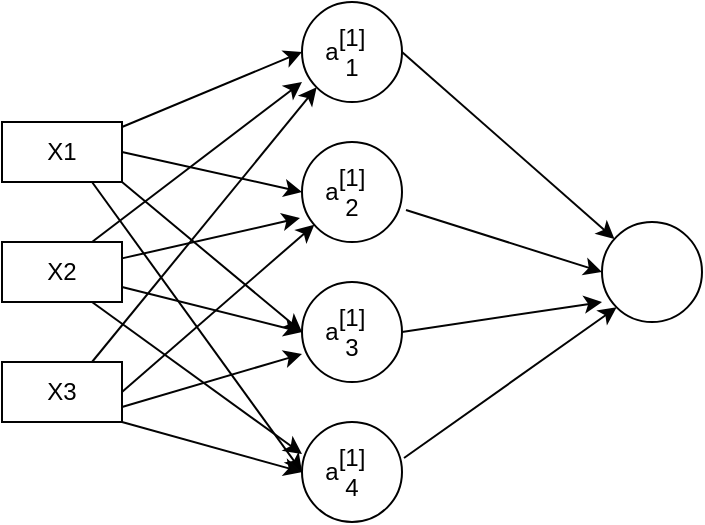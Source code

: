 <mxfile version="25.0.3">
  <diagram name="Page-1" id="ZQwy2tCBjeSNqqhctZNx">
    <mxGraphModel dx="1047" dy="639" grid="1" gridSize="10" guides="1" tooltips="1" connect="1" arrows="1" fold="1" page="1" pageScale="1" pageWidth="850" pageHeight="1100" math="0" shadow="0">
      <root>
        <mxCell id="0" />
        <mxCell id="1" parent="0" />
        <mxCell id="28EZDfu7nihR8xJpcDyL-1" value="X1" style="text;align=center;html=1;verticalAlign=middle;whiteSpace=wrap;rounded=0;strokeColor=default;" vertex="1" parent="1">
          <mxGeometry x="90" y="190" width="60" height="30" as="geometry" />
        </mxCell>
        <mxCell id="28EZDfu7nihR8xJpcDyL-2" value="X2" style="text;strokeColor=#030303;align=center;fillColor=none;html=1;verticalAlign=middle;whiteSpace=wrap;rounded=0;" vertex="1" parent="1">
          <mxGeometry x="90" y="250" width="60" height="30" as="geometry" />
        </mxCell>
        <mxCell id="28EZDfu7nihR8xJpcDyL-3" value="X3" style="text;strokeColor=#030303;align=center;fillColor=none;html=1;verticalAlign=middle;whiteSpace=wrap;rounded=0;" vertex="1" parent="1">
          <mxGeometry x="90" y="310" width="60" height="30" as="geometry" />
        </mxCell>
        <mxCell id="28EZDfu7nihR8xJpcDyL-4" value="" style="ellipse;whiteSpace=wrap;html=1;aspect=fixed;" vertex="1" parent="1">
          <mxGeometry x="240" y="130" width="50" height="50" as="geometry" />
        </mxCell>
        <mxCell id="28EZDfu7nihR8xJpcDyL-5" value="" style="ellipse;whiteSpace=wrap;html=1;aspect=fixed;" vertex="1" parent="1">
          <mxGeometry x="240" y="200" width="50" height="50" as="geometry" />
        </mxCell>
        <mxCell id="28EZDfu7nihR8xJpcDyL-6" value="" style="ellipse;whiteSpace=wrap;html=1;aspect=fixed;" vertex="1" parent="1">
          <mxGeometry x="240" y="270" width="50" height="50" as="geometry" />
        </mxCell>
        <mxCell id="28EZDfu7nihR8xJpcDyL-7" value="" style="ellipse;whiteSpace=wrap;html=1;aspect=fixed;" vertex="1" parent="1">
          <mxGeometry x="240" y="340" width="50" height="50" as="geometry" />
        </mxCell>
        <mxCell id="28EZDfu7nihR8xJpcDyL-8" value="" style="ellipse;whiteSpace=wrap;html=1;aspect=fixed;" vertex="1" parent="1">
          <mxGeometry x="390" y="240" width="50" height="50" as="geometry" />
        </mxCell>
        <mxCell id="28EZDfu7nihR8xJpcDyL-9" value="" style="endArrow=classic;html=1;rounded=0;entryX=0;entryY=0.5;entryDx=0;entryDy=0;" edge="1" parent="1" source="28EZDfu7nihR8xJpcDyL-1" target="28EZDfu7nihR8xJpcDyL-4">
          <mxGeometry width="50" height="50" relative="1" as="geometry">
            <mxPoint x="140" y="190" as="sourcePoint" />
            <mxPoint x="190" y="140" as="targetPoint" />
          </mxGeometry>
        </mxCell>
        <mxCell id="28EZDfu7nihR8xJpcDyL-11" value="" style="endArrow=classic;html=1;rounded=0;exitX=1;exitY=0.5;exitDx=0;exitDy=0;entryX=0;entryY=0.5;entryDx=0;entryDy=0;" edge="1" parent="1" source="28EZDfu7nihR8xJpcDyL-1" target="28EZDfu7nihR8xJpcDyL-5">
          <mxGeometry width="50" height="50" relative="1" as="geometry">
            <mxPoint x="400" y="360" as="sourcePoint" />
            <mxPoint x="450" y="310" as="targetPoint" />
          </mxGeometry>
        </mxCell>
        <mxCell id="28EZDfu7nihR8xJpcDyL-12" value="" style="endArrow=classic;html=1;rounded=0;exitX=0.75;exitY=1;exitDx=0;exitDy=0;entryX=0;entryY=0.5;entryDx=0;entryDy=0;" edge="1" parent="1" source="28EZDfu7nihR8xJpcDyL-1" target="28EZDfu7nihR8xJpcDyL-7">
          <mxGeometry width="50" height="50" relative="1" as="geometry">
            <mxPoint x="400" y="360" as="sourcePoint" />
            <mxPoint x="450" y="310" as="targetPoint" />
          </mxGeometry>
        </mxCell>
        <mxCell id="28EZDfu7nihR8xJpcDyL-13" value="" style="endArrow=classic;html=1;rounded=0;exitX=1;exitY=1;exitDx=0;exitDy=0;entryX=0;entryY=0.5;entryDx=0;entryDy=0;" edge="1" parent="1" source="28EZDfu7nihR8xJpcDyL-1" target="28EZDfu7nihR8xJpcDyL-6">
          <mxGeometry width="50" height="50" relative="1" as="geometry">
            <mxPoint x="400" y="360" as="sourcePoint" />
            <mxPoint x="450" y="310" as="targetPoint" />
          </mxGeometry>
        </mxCell>
        <mxCell id="28EZDfu7nihR8xJpcDyL-14" value="" style="endArrow=classic;html=1;rounded=0;exitX=1.02;exitY=0.36;exitDx=0;exitDy=0;exitPerimeter=0;entryX=0;entryY=1;entryDx=0;entryDy=0;strokeColor=#030303;" edge="1" parent="1" source="28EZDfu7nihR8xJpcDyL-7" target="28EZDfu7nihR8xJpcDyL-8">
          <mxGeometry width="50" height="50" relative="1" as="geometry">
            <mxPoint x="400" y="360" as="sourcePoint" />
            <mxPoint x="450" y="310" as="targetPoint" />
          </mxGeometry>
        </mxCell>
        <mxCell id="28EZDfu7nihR8xJpcDyL-15" value="" style="endArrow=classic;html=1;rounded=0;exitX=1;exitY=0.5;exitDx=0;exitDy=0;entryX=0;entryY=0.8;entryDx=0;entryDy=0;entryPerimeter=0;strokeColor=#030303;" edge="1" parent="1" source="28EZDfu7nihR8xJpcDyL-6" target="28EZDfu7nihR8xJpcDyL-8">
          <mxGeometry width="50" height="50" relative="1" as="geometry">
            <mxPoint x="301" y="368" as="sourcePoint" />
            <mxPoint x="407" y="293" as="targetPoint" />
          </mxGeometry>
        </mxCell>
        <mxCell id="28EZDfu7nihR8xJpcDyL-16" value="" style="endArrow=classic;html=1;rounded=0;exitX=1.04;exitY=0.68;exitDx=0;exitDy=0;entryX=0;entryY=0.5;entryDx=0;entryDy=0;exitPerimeter=0;strokeColor=#030303;" edge="1" parent="1" source="28EZDfu7nihR8xJpcDyL-5" target="28EZDfu7nihR8xJpcDyL-8">
          <mxGeometry width="50" height="50" relative="1" as="geometry">
            <mxPoint x="300" y="305" as="sourcePoint" />
            <mxPoint x="400" y="290" as="targetPoint" />
          </mxGeometry>
        </mxCell>
        <mxCell id="28EZDfu7nihR8xJpcDyL-17" value="" style="endArrow=classic;html=1;rounded=0;exitX=1;exitY=0.5;exitDx=0;exitDy=0;strokeColor=#030303;" edge="1" parent="1" source="28EZDfu7nihR8xJpcDyL-4" target="28EZDfu7nihR8xJpcDyL-8">
          <mxGeometry width="50" height="50" relative="1" as="geometry">
            <mxPoint x="302" y="244" as="sourcePoint" />
            <mxPoint x="400" y="275" as="targetPoint" />
          </mxGeometry>
        </mxCell>
        <mxCell id="28EZDfu7nihR8xJpcDyL-18" value="" style="endArrow=classic;html=1;rounded=0;exitX=0.75;exitY=0;exitDx=0;exitDy=0;entryX=0;entryY=0.8;entryDx=0;entryDy=0;entryPerimeter=0;strokeColor=#030303;" edge="1" parent="1" source="28EZDfu7nihR8xJpcDyL-2" target="28EZDfu7nihR8xJpcDyL-4">
          <mxGeometry width="50" height="50" relative="1" as="geometry">
            <mxPoint x="400" y="360" as="sourcePoint" />
            <mxPoint x="450" y="310" as="targetPoint" />
          </mxGeometry>
        </mxCell>
        <mxCell id="28EZDfu7nihR8xJpcDyL-20" value="" style="endArrow=classic;html=1;rounded=0;exitX=1;exitY=1;exitDx=0;exitDy=0;entryX=0;entryY=0.5;entryDx=0;entryDy=0;strokeColor=#030303;" edge="1" parent="1" source="28EZDfu7nihR8xJpcDyL-3" target="28EZDfu7nihR8xJpcDyL-7">
          <mxGeometry width="50" height="50" relative="1" as="geometry">
            <mxPoint x="400" y="360" as="sourcePoint" />
            <mxPoint x="450" y="310" as="targetPoint" />
          </mxGeometry>
        </mxCell>
        <mxCell id="28EZDfu7nihR8xJpcDyL-21" value="" style="endArrow=classic;html=1;rounded=0;exitX=1;exitY=0.75;exitDx=0;exitDy=0;entryX=0;entryY=0.72;entryDx=0;entryDy=0;entryPerimeter=0;strokeColor=#030303;" edge="1" parent="1" source="28EZDfu7nihR8xJpcDyL-3" target="28EZDfu7nihR8xJpcDyL-6">
          <mxGeometry width="50" height="50" relative="1" as="geometry">
            <mxPoint x="400" y="360" as="sourcePoint" />
            <mxPoint x="450" y="310" as="targetPoint" />
          </mxGeometry>
        </mxCell>
        <mxCell id="28EZDfu7nihR8xJpcDyL-22" value="" style="endArrow=classic;html=1;rounded=0;exitX=1;exitY=0.5;exitDx=0;exitDy=0;strokeColor=#030303;" edge="1" parent="1" source="28EZDfu7nihR8xJpcDyL-3" target="28EZDfu7nihR8xJpcDyL-5">
          <mxGeometry width="50" height="50" relative="1" as="geometry">
            <mxPoint x="400" y="360" as="sourcePoint" />
            <mxPoint x="450" y="310" as="targetPoint" />
          </mxGeometry>
        </mxCell>
        <mxCell id="28EZDfu7nihR8xJpcDyL-23" value="" style="endArrow=classic;html=1;rounded=0;exitX=0.75;exitY=0;exitDx=0;exitDy=0;entryX=0;entryY=1;entryDx=0;entryDy=0;strokeColor=#030303;" edge="1" parent="1" source="28EZDfu7nihR8xJpcDyL-3" target="28EZDfu7nihR8xJpcDyL-4">
          <mxGeometry width="50" height="50" relative="1" as="geometry">
            <mxPoint x="400" y="360" as="sourcePoint" />
            <mxPoint x="450" y="310" as="targetPoint" />
          </mxGeometry>
        </mxCell>
        <mxCell id="28EZDfu7nihR8xJpcDyL-24" value="" style="endArrow=classic;html=1;rounded=0;exitX=0.75;exitY=1;exitDx=0;exitDy=0;entryX=0;entryY=0.32;entryDx=0;entryDy=0;entryPerimeter=0;strokeColor=#030303;" edge="1" parent="1" source="28EZDfu7nihR8xJpcDyL-2" target="28EZDfu7nihR8xJpcDyL-7">
          <mxGeometry width="50" height="50" relative="1" as="geometry">
            <mxPoint x="400" y="360" as="sourcePoint" />
            <mxPoint x="450" y="310" as="targetPoint" />
          </mxGeometry>
        </mxCell>
        <mxCell id="28EZDfu7nihR8xJpcDyL-25" value="" style="endArrow=classic;html=1;rounded=0;entryX=0;entryY=0.5;entryDx=0;entryDy=0;strokeColor=#030303;" edge="1" parent="1" source="28EZDfu7nihR8xJpcDyL-2" target="28EZDfu7nihR8xJpcDyL-6">
          <mxGeometry width="50" height="50" relative="1" as="geometry">
            <mxPoint x="400" y="360" as="sourcePoint" />
            <mxPoint x="450" y="310" as="targetPoint" />
          </mxGeometry>
        </mxCell>
        <mxCell id="28EZDfu7nihR8xJpcDyL-26" value="" style="endArrow=classic;html=1;rounded=0;entryX=-0.02;entryY=0.76;entryDx=0;entryDy=0;entryPerimeter=0;strokeColor=#030303;" edge="1" parent="1" source="28EZDfu7nihR8xJpcDyL-2" target="28EZDfu7nihR8xJpcDyL-5">
          <mxGeometry width="50" height="50" relative="1" as="geometry">
            <mxPoint x="400" y="360" as="sourcePoint" />
            <mxPoint x="450" y="310" as="targetPoint" />
          </mxGeometry>
        </mxCell>
        <mxCell id="28EZDfu7nihR8xJpcDyL-138" value="a" style="text;strokeColor=none;align=center;fillColor=none;html=1;verticalAlign=middle;whiteSpace=wrap;rounded=0;" vertex="1" parent="1">
          <mxGeometry x="225" y="140" width="60" height="30" as="geometry" />
        </mxCell>
        <mxCell id="28EZDfu7nihR8xJpcDyL-139" value="a" style="text;strokeColor=none;align=center;fillColor=none;html=1;verticalAlign=middle;whiteSpace=wrap;rounded=0;" vertex="1" parent="1">
          <mxGeometry x="225" y="210" width="60" height="30" as="geometry" />
        </mxCell>
        <mxCell id="28EZDfu7nihR8xJpcDyL-140" value="a" style="text;strokeColor=none;align=center;fillColor=none;html=1;verticalAlign=middle;whiteSpace=wrap;rounded=0;" vertex="1" parent="1">
          <mxGeometry x="225" y="280" width="60" height="30" as="geometry" />
        </mxCell>
        <mxCell id="28EZDfu7nihR8xJpcDyL-141" value="a" style="text;strokeColor=none;align=center;fillColor=none;html=1;verticalAlign=middle;whiteSpace=wrap;rounded=0;" vertex="1" parent="1">
          <mxGeometry x="225" y="350" width="60" height="30" as="geometry" />
        </mxCell>
        <mxCell id="28EZDfu7nihR8xJpcDyL-142" value="[1]&lt;div&gt;1&lt;/div&gt;" style="text;strokeColor=none;align=center;fillColor=none;html=1;verticalAlign=middle;whiteSpace=wrap;rounded=0;" vertex="1" parent="1">
          <mxGeometry x="235" y="140" width="60" height="30" as="geometry" />
        </mxCell>
        <mxCell id="28EZDfu7nihR8xJpcDyL-143" value="[1]&lt;div&gt;2&lt;span style=&quot;color: rgba(0, 0, 0, 0); font-family: monospace; font-size: 0px; text-align: start; text-wrap-mode: nowrap; background-color: initial;&quot;&gt;%3CmxGraphModel%3E%3Croot%3E%3CmxCell%20id%3D%220%22%2F%3E%3CmxCell%20id%3D%221%22%20parent%3D%220%22%2F%3E%3CmxCell%20id%3D%222%22%20value%3D%22%5B1%5D%26lt%3Bdiv%26gt%3B1%26lt%3B%2Fdiv%26gt%3B%22%20style%3D%22text%3BstrokeColor%3Dnone%3Balign%3Dcenter%3BfillColor%3Dnone%3Bhtml%3D1%3BverticalAlign%3Dmiddle%3BwhiteSpace%3Dwrap%3Brounded%3D0%3B%22%20vertex%3D%221%22%20parent%3D%221%22%3E%3CmxGeometry%20x%3D%22235%22%20y%3D%22140%22%20width%3D%2260%22%20height%3D%2230%22%20as%3D%22geometry%22%2F%3E%3C%2FmxCell%3E%3C%2Froot%3E%3C%2FmxGraphModel%3E&lt;/span&gt;&lt;/div&gt;" style="text;strokeColor=none;align=center;fillColor=none;html=1;verticalAlign=middle;whiteSpace=wrap;rounded=0;" vertex="1" parent="1">
          <mxGeometry x="235" y="210" width="60" height="30" as="geometry" />
        </mxCell>
        <mxCell id="28EZDfu7nihR8xJpcDyL-144" value="[1]&lt;div&gt;3&lt;/div&gt;" style="text;strokeColor=none;align=center;fillColor=none;html=1;verticalAlign=middle;whiteSpace=wrap;rounded=0;" vertex="1" parent="1">
          <mxGeometry x="235" y="280" width="60" height="30" as="geometry" />
        </mxCell>
        <mxCell id="28EZDfu7nihR8xJpcDyL-145" value="[1]&lt;div&gt;4&lt;/div&gt;" style="text;strokeColor=none;align=center;fillColor=none;html=1;verticalAlign=middle;whiteSpace=wrap;rounded=0;" vertex="1" parent="1">
          <mxGeometry x="235" y="350" width="60" height="30" as="geometry" />
        </mxCell>
      </root>
    </mxGraphModel>
  </diagram>
</mxfile>

